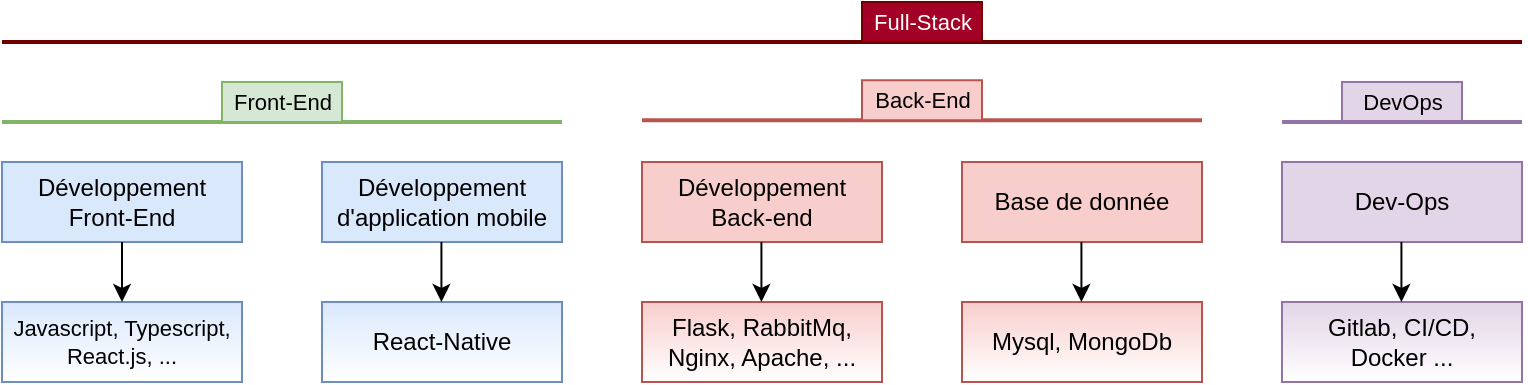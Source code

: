 <mxfile version="17.1.0" type="github">
  <diagram id="XwmDZTJdUsiXufdIT6kG" name="Page-1">
    <mxGraphModel dx="958" dy="1286" grid="1" gridSize="10" guides="1" tooltips="1" connect="1" arrows="1" fold="1" page="1" pageScale="1" pageWidth="850" pageHeight="1100" math="0" shadow="0">
      <root>
        <mxCell id="0" />
        <mxCell id="1" parent="0" />
        <mxCell id="E7AvGNFa5g41tYuP6eVd-1" value="Développement d&#39;application mobile" style="rounded=0;whiteSpace=wrap;html=1;fillColor=#dae8fc;strokeColor=#6c8ebf;" vertex="1" parent="1">
          <mxGeometry x="440" y="360" width="120" height="40" as="geometry" />
        </mxCell>
        <mxCell id="E7AvGNFa5g41tYuP6eVd-2" value="&lt;div&gt;Développement &lt;br&gt;&lt;/div&gt;&lt;div&gt;Front-End&lt;/div&gt;" style="rounded=0;whiteSpace=wrap;html=1;fillColor=#dae8fc;strokeColor=#6c8ebf;" vertex="1" parent="1">
          <mxGeometry x="280" y="360" width="120" height="40" as="geometry" />
        </mxCell>
        <mxCell id="E7AvGNFa5g41tYuP6eVd-3" value="&lt;div&gt;Développement &lt;br&gt;&lt;/div&gt;&lt;div&gt;Back-end&lt;br&gt;&lt;/div&gt;" style="rounded=0;whiteSpace=wrap;html=1;fillColor=#f8cecc;strokeColor=#b85450;" vertex="1" parent="1">
          <mxGeometry x="600" y="360" width="120" height="40" as="geometry" />
        </mxCell>
        <mxCell id="E7AvGNFa5g41tYuP6eVd-4" value="Base de donnée" style="rounded=0;whiteSpace=wrap;html=1;fillColor=#f8cecc;strokeColor=#b85450;" vertex="1" parent="1">
          <mxGeometry x="760" y="360" width="120" height="40" as="geometry" />
        </mxCell>
        <mxCell id="E7AvGNFa5g41tYuP6eVd-5" value="Dev-Ops" style="rounded=0;whiteSpace=wrap;html=1;fillColor=#e1d5e7;strokeColor=#9673a6;" vertex="1" parent="1">
          <mxGeometry x="920" y="360" width="120" height="40" as="geometry" />
        </mxCell>
        <mxCell id="E7AvGNFa5g41tYuP6eVd-13" value="&lt;div style=&quot;font-size: 11px&quot;&gt;&lt;font style=&quot;font-size: 11px&quot;&gt;Javascript, Typescript,&lt;/font&gt;&lt;/div&gt;&lt;div style=&quot;font-size: 11px&quot;&gt;&lt;font style=&quot;font-size: 11px&quot;&gt;React.js, ...&lt;br&gt;&lt;/font&gt;&lt;/div&gt;" style="rounded=0;whiteSpace=wrap;html=1;fillColor=#dae8fc;strokeColor=#6c8ebf;gradientColor=#ffffff;" vertex="1" parent="1">
          <mxGeometry x="280" y="430" width="120" height="40" as="geometry" />
        </mxCell>
        <mxCell id="E7AvGNFa5g41tYuP6eVd-14" value="React-Native" style="rounded=0;whiteSpace=wrap;html=1;fillColor=#dae8fc;strokeColor=#6c8ebf;gradientColor=#ffffff;" vertex="1" parent="1">
          <mxGeometry x="440" y="430" width="120" height="40" as="geometry" />
        </mxCell>
        <mxCell id="E7AvGNFa5g41tYuP6eVd-15" value="Flask, RabbitMq, Nginx, Apache, ..." style="rounded=0;whiteSpace=wrap;html=1;fillColor=#f8cecc;strokeColor=#b85450;gradientColor=#ffffff;" vertex="1" parent="1">
          <mxGeometry x="600" y="430" width="120" height="40" as="geometry" />
        </mxCell>
        <mxCell id="E7AvGNFa5g41tYuP6eVd-16" value="Mysql, MongoDb" style="rounded=0;whiteSpace=wrap;html=1;fillColor=#f8cecc;strokeColor=#b85450;gradientColor=#ffffff;" vertex="1" parent="1">
          <mxGeometry x="760" y="430" width="120" height="40" as="geometry" />
        </mxCell>
        <mxCell id="E7AvGNFa5g41tYuP6eVd-17" value="&lt;div&gt;Gitlab, CI/CD, &lt;br&gt;&lt;/div&gt;&lt;div&gt;Docker ...&lt;br&gt;&lt;/div&gt;" style="rounded=0;whiteSpace=wrap;html=1;fillColor=#e1d5e7;strokeColor=#9673a6;gradientColor=#ffffff;" vertex="1" parent="1">
          <mxGeometry x="920" y="430" width="120" height="40" as="geometry" />
        </mxCell>
        <mxCell id="E7AvGNFa5g41tYuP6eVd-18" value="" style="endArrow=classic;html=1;rounded=0;fontSize=11;exitX=0.5;exitY=1;exitDx=0;exitDy=0;" edge="1" parent="1" source="E7AvGNFa5g41tYuP6eVd-2" target="E7AvGNFa5g41tYuP6eVd-13">
          <mxGeometry width="50" height="50" relative="1" as="geometry">
            <mxPoint x="430" y="390" as="sourcePoint" />
            <mxPoint x="480" y="340" as="targetPoint" />
          </mxGeometry>
        </mxCell>
        <mxCell id="E7AvGNFa5g41tYuP6eVd-19" value="" style="endArrow=classic;html=1;rounded=0;fontSize=11;exitX=0.5;exitY=1;exitDx=0;exitDy=0;" edge="1" parent="1">
          <mxGeometry width="50" height="50" relative="1" as="geometry">
            <mxPoint x="499.71" y="400" as="sourcePoint" />
            <mxPoint x="499.71" y="430" as="targetPoint" />
          </mxGeometry>
        </mxCell>
        <mxCell id="E7AvGNFa5g41tYuP6eVd-20" value="" style="endArrow=classic;html=1;rounded=0;fontSize=11;exitX=0.5;exitY=1;exitDx=0;exitDy=0;" edge="1" parent="1">
          <mxGeometry width="50" height="50" relative="1" as="geometry">
            <mxPoint x="659.71" y="400" as="sourcePoint" />
            <mxPoint x="659.71" y="430" as="targetPoint" />
          </mxGeometry>
        </mxCell>
        <mxCell id="E7AvGNFa5g41tYuP6eVd-21" value="" style="endArrow=classic;html=1;rounded=0;fontSize=11;exitX=0.5;exitY=1;exitDx=0;exitDy=0;" edge="1" parent="1">
          <mxGeometry width="50" height="50" relative="1" as="geometry">
            <mxPoint x="819.71" y="400" as="sourcePoint" />
            <mxPoint x="819.71" y="430" as="targetPoint" />
          </mxGeometry>
        </mxCell>
        <mxCell id="E7AvGNFa5g41tYuP6eVd-22" value="" style="endArrow=classic;html=1;rounded=0;fontSize=11;exitX=0.5;exitY=1;exitDx=0;exitDy=0;" edge="1" parent="1">
          <mxGeometry width="50" height="50" relative="1" as="geometry">
            <mxPoint x="979.71" y="400" as="sourcePoint" />
            <mxPoint x="979.71" y="430" as="targetPoint" />
          </mxGeometry>
        </mxCell>
        <mxCell id="E7AvGNFa5g41tYuP6eVd-23" value="" style="endArrow=none;html=1;rounded=0;fontSize=11;fillColor=#d5e8d4;strokeColor=#82b366;strokeWidth=2;" edge="1" parent="1">
          <mxGeometry width="50" height="50" relative="1" as="geometry">
            <mxPoint x="280" y="340" as="sourcePoint" />
            <mxPoint x="560" y="340" as="targetPoint" />
          </mxGeometry>
        </mxCell>
        <mxCell id="E7AvGNFa5g41tYuP6eVd-24" value="&lt;div&gt;Front-End&lt;/div&gt;" style="text;html=1;align=center;verticalAlign=middle;resizable=0;points=[];autosize=1;strokeColor=#82b366;fillColor=#d5e8d4;fontSize=11;" vertex="1" parent="1">
          <mxGeometry x="390" y="320" width="60" height="20" as="geometry" />
        </mxCell>
        <mxCell id="E7AvGNFa5g41tYuP6eVd-26" value="" style="endArrow=none;html=1;rounded=0;fontSize=11;fillColor=#f8cecc;strokeColor=#b85450;strokeWidth=2;" edge="1" parent="1">
          <mxGeometry width="50" height="50" relative="1" as="geometry">
            <mxPoint x="600" y="339.13" as="sourcePoint" />
            <mxPoint x="880" y="339.13" as="targetPoint" />
          </mxGeometry>
        </mxCell>
        <mxCell id="E7AvGNFa5g41tYuP6eVd-27" value="&lt;div&gt;Back-End&lt;/div&gt;" style="text;html=1;align=center;verticalAlign=middle;resizable=0;points=[];autosize=1;strokeColor=#b85450;fillColor=#f8cecc;fontSize=11;" vertex="1" parent="1">
          <mxGeometry x="710" y="319.13" width="60" height="20" as="geometry" />
        </mxCell>
        <mxCell id="E7AvGNFa5g41tYuP6eVd-28" value="DevOps" style="text;html=1;align=center;verticalAlign=middle;resizable=0;points=[];autosize=1;strokeColor=#9673a6;fillColor=#e1d5e7;fontSize=11;" vertex="1" parent="1">
          <mxGeometry x="950" y="320" width="60" height="20" as="geometry" />
        </mxCell>
        <mxCell id="E7AvGNFa5g41tYuP6eVd-30" value="" style="endArrow=none;html=1;rounded=0;fontSize=11;fillColor=#e1d5e7;strokeColor=#9673a6;strokeWidth=2;" edge="1" parent="1">
          <mxGeometry width="50" height="50" relative="1" as="geometry">
            <mxPoint x="920" y="340" as="sourcePoint" />
            <mxPoint x="1040" y="340" as="targetPoint" />
          </mxGeometry>
        </mxCell>
        <mxCell id="E7AvGNFa5g41tYuP6eVd-32" value="" style="endArrow=none;html=1;rounded=0;fontSize=11;strokeWidth=2;fillColor=#a20025;strokeColor=#6F0000;" edge="1" parent="1">
          <mxGeometry width="50" height="50" relative="1" as="geometry">
            <mxPoint x="280" y="300" as="sourcePoint" />
            <mxPoint x="1040" y="300" as="targetPoint" />
          </mxGeometry>
        </mxCell>
        <mxCell id="E7AvGNFa5g41tYuP6eVd-35" value="&lt;div&gt;Full-Stack&lt;/div&gt;" style="text;html=1;align=center;verticalAlign=middle;resizable=0;points=[];autosize=1;strokeColor=#6F0000;fillColor=#a20025;fontSize=11;fontColor=#ffffff;" vertex="1" parent="1">
          <mxGeometry x="710" y="280" width="60" height="20" as="geometry" />
        </mxCell>
      </root>
    </mxGraphModel>
  </diagram>
</mxfile>
